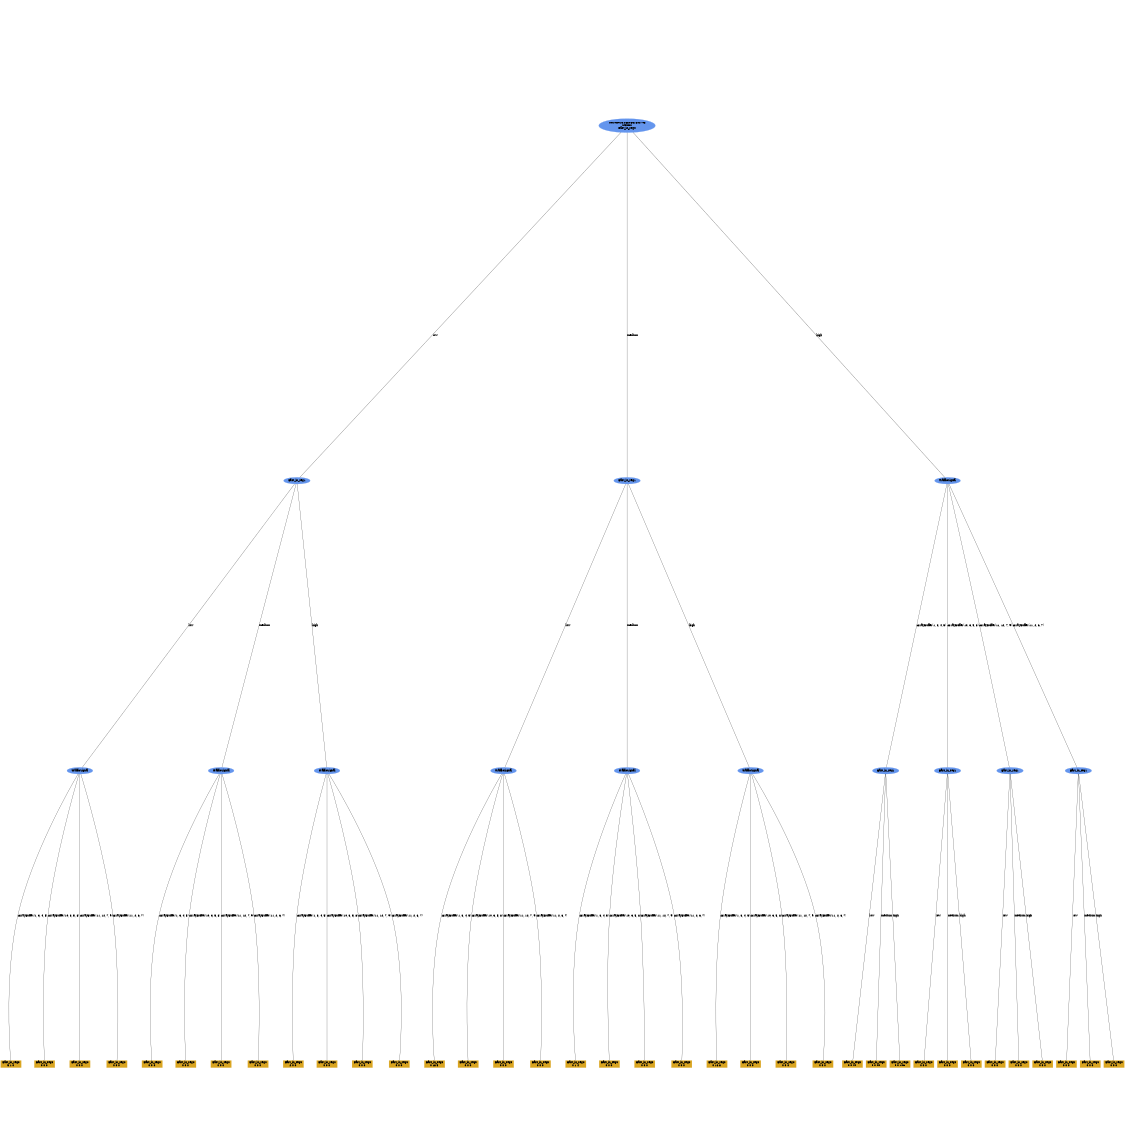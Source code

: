 digraph "DD" {
size = "7.5,10"
ratio=1.0;
center = true;
edge [dir = none];
{ rank = same; node [shape=ellipse, style=filled, color=cornflowerblue];"30441" [label="score=915.2680831602798\nN=250\nEast_in_seg0"];}
{ rank = same; node [shape=ellipse, style=filled, color=cornflowerblue];"30454" [label="East_in_seg1"];}
{ rank = same; node [shape=ellipse, style=filled, color=cornflowerblue];"30467" [label="East_in_seg1"];}
{ rank = same; node [shape=ellipse, style=filled, color=cornflowerblue];"30480" [label="TrafficSignal"];}
{ rank = same; node [shape=ellipse, style=filled, color=cornflowerblue];"30490" [label="TrafficSignal"];}
{ rank = same; node [shape=ellipse, style=filled, color=cornflowerblue];"30500" [label="TrafficSignal"];}
{ rank = same; node [shape=ellipse, style=filled, color=cornflowerblue];"30510" [label="TrafficSignal"];}
{ rank = same; node [shape=ellipse, style=filled, color=cornflowerblue];"30520" [label="TrafficSignal"];}
{ rank = same; node [shape=ellipse, style=filled, color=cornflowerblue];"30530" [label="TrafficSignal"];}
{ rank = same; node [shape=ellipse, style=filled, color=cornflowerblue];"30540" [label="TrafficSignal"];}
{ rank = same; node [shape=ellipse, style=filled, color=cornflowerblue];"30549" [label="East_in_seg1"];}
{ rank = same; node [shape=ellipse, style=filled, color=cornflowerblue];"30557" [label="East_in_seg1"];}
{ rank = same; node [shape=ellipse, style=filled, color=cornflowerblue];"30565" [label="East_in_seg1"];}
{ rank = same; node [shape=ellipse, style=filled, color=cornflowerblue];"30573" [label="East_in_seg1"];}
{ rank = same; node [shape=box, style=filled, color=goldenrod];"30491" [label="East_in_seg0\n5 1 0 "];}
{ rank = same; node [shape=box, style=filled, color=goldenrod];"30492" [label="East_in_seg0\n0 0 0 "];}
{ rank = same; node [shape=box, style=filled, color=goldenrod];"30493" [label="East_in_seg0\n0 0 0 "];}
{ rank = same; node [shape=box, style=filled, color=goldenrod];"30494" [label="East_in_seg0\n0 0 0 "];}
{ rank = same; node [shape=box, style=filled, color=goldenrod];"30501" [label="East_in_seg0\n0 0 0 "];}
{ rank = same; node [shape=box, style=filled, color=goldenrod];"30502" [label="East_in_seg0\n0 0 0 "];}
{ rank = same; node [shape=box, style=filled, color=goldenrod];"30503" [label="East_in_seg0\n0 0 0 "];}
{ rank = same; node [shape=box, style=filled, color=goldenrod];"30504" [label="East_in_seg0\n0 0 0 "];}
{ rank = same; node [shape=box, style=filled, color=goldenrod];"30511" [label="East_in_seg0\n2 0 0 "];}
{ rank = same; node [shape=box, style=filled, color=goldenrod];"30512" [label="East_in_seg0\n0 0 0 "];}
{ rank = same; node [shape=box, style=filled, color=goldenrod];"30513" [label="East_in_seg0\n0 0 0 "];}
{ rank = same; node [shape=box, style=filled, color=goldenrod];"30514" [label="East_in_seg0\n0 0 0 "];}
{ rank = same; node [shape=box, style=filled, color=goldenrod];"30521" [label="East_in_seg0\n0 18 5 "];}
{ rank = same; node [shape=box, style=filled, color=goldenrod];"30522" [label="East_in_seg0\n0 0 0 "];}
{ rank = same; node [shape=box, style=filled, color=goldenrod];"30523" [label="East_in_seg0\n0 0 0 "];}
{ rank = same; node [shape=box, style=filled, color=goldenrod];"30524" [label="East_in_seg0\n0 0 0 "];}
{ rank = same; node [shape=box, style=filled, color=goldenrod];"30531" [label="East_in_seg0\n0 1 4 "];}
{ rank = same; node [shape=box, style=filled, color=goldenrod];"30532" [label="East_in_seg0\n0 0 0 "];}
{ rank = same; node [shape=box, style=filled, color=goldenrod];"30533" [label="East_in_seg0\n0 0 0 "];}
{ rank = same; node [shape=box, style=filled, color=goldenrod];"30534" [label="East_in_seg0\n0 0 0 "];}
{ rank = same; node [shape=box, style=filled, color=goldenrod];"30541" [label="East_in_seg0\n0 16 8 "];}
{ rank = same; node [shape=box, style=filled, color=goldenrod];"30542" [label="East_in_seg0\n0 0 0 "];}
{ rank = same; node [shape=box, style=filled, color=goldenrod];"30543" [label="East_in_seg0\n0 0 0 "];}
{ rank = same; node [shape=box, style=filled, color=goldenrod];"30544" [label="East_in_seg0\n0 0 0 "];}
{ rank = same; node [shape=box, style=filled, color=goldenrod];"30550" [label="East_in_seg0\n0 0 44 "];}
{ rank = same; node [shape=box, style=filled, color=goldenrod];"30551" [label="East_in_seg0\n0 0 40 "];}
{ rank = same; node [shape=box, style=filled, color=goldenrod];"30552" [label="East_in_seg0\n0 0 106 "];}
{ rank = same; node [shape=box, style=filled, color=goldenrod];"30558" [label="East_in_seg0\n0 0 0 "];}
{ rank = same; node [shape=box, style=filled, color=goldenrod];"30559" [label="East_in_seg0\n0 0 0 "];}
{ rank = same; node [shape=box, style=filled, color=goldenrod];"30560" [label="East_in_seg0\n0 0 0 "];}
{ rank = same; node [shape=box, style=filled, color=goldenrod];"30566" [label="East_in_seg0\n0 0 0 "];}
{ rank = same; node [shape=box, style=filled, color=goldenrod];"30567" [label="East_in_seg0\n0 0 0 "];}
{ rank = same; node [shape=box, style=filled, color=goldenrod];"30568" [label="East_in_seg0\n0 0 0 "];}
{ rank = same; node [shape=box, style=filled, color=goldenrod];"30574" [label="East_in_seg0\n0 0 0 "];}
{ rank = same; node [shape=box, style=filled, color=goldenrod];"30575" [label="East_in_seg0\n0 0 0 "];}
{ rank = same; node [shape=box, style=filled, color=goldenrod];"30576" [label="East_in_seg0\n0 0 0 "];}
"30441" -> "30454" [label = "low"];
"30441" -> "30467" [label = "medium"];
"30441" -> "30480" [label = "high"];
"30454" -> "30490" [label = "low"];
"30454" -> "30500" [label = "medium"];
"30454" -> "30510" [label = "high"];
"30467" -> "30520" [label = "low"];
"30467" -> "30530" [label = "medium"];
"30467" -> "30540" [label = "high"];
"30480" -> "30549" [label = "ArrayBuffer(1, 3, 4, 5)"];
"30480" -> "30557" [label = "ArrayBuffer(10, 3, 5, 8)"];
"30480" -> "30565" [label = "ArrayBuffer(11, 12, 7, 9)"];
"30480" -> "30573" [label = "ArrayBuffer(11, 2, 6, 7)"];
"30490" -> "30491" [label = "ArrayBuffer(1, 3, 4, 5)"];
"30490" -> "30492" [label = "ArrayBuffer(10, 3, 5, 8)"];
"30490" -> "30493" [label = "ArrayBuffer(11, 12, 7, 9)"];
"30490" -> "30494" [label = "ArrayBuffer(11, 2, 6, 7)"];
"30500" -> "30501" [label = "ArrayBuffer(1, 3, 4, 5)"];
"30500" -> "30502" [label = "ArrayBuffer(10, 3, 5, 8)"];
"30500" -> "30503" [label = "ArrayBuffer(11, 12, 7, 9)"];
"30500" -> "30504" [label = "ArrayBuffer(11, 2, 6, 7)"];
"30510" -> "30511" [label = "ArrayBuffer(1, 3, 4, 5)"];
"30510" -> "30512" [label = "ArrayBuffer(10, 3, 5, 8)"];
"30510" -> "30513" [label = "ArrayBuffer(11, 12, 7, 9)"];
"30510" -> "30514" [label = "ArrayBuffer(11, 2, 6, 7)"];
"30520" -> "30521" [label = "ArrayBuffer(1, 3, 4, 5)"];
"30520" -> "30522" [label = "ArrayBuffer(10, 3, 5, 8)"];
"30520" -> "30523" [label = "ArrayBuffer(11, 12, 7, 9)"];
"30520" -> "30524" [label = "ArrayBuffer(11, 2, 6, 7)"];
"30530" -> "30531" [label = "ArrayBuffer(1, 3, 4, 5)"];
"30530" -> "30532" [label = "ArrayBuffer(10, 3, 5, 8)"];
"30530" -> "30533" [label = "ArrayBuffer(11, 12, 7, 9)"];
"30530" -> "30534" [label = "ArrayBuffer(11, 2, 6, 7)"];
"30540" -> "30541" [label = "ArrayBuffer(1, 3, 4, 5)"];
"30540" -> "30542" [label = "ArrayBuffer(10, 3, 5, 8)"];
"30540" -> "30543" [label = "ArrayBuffer(11, 12, 7, 9)"];
"30540" -> "30544" [label = "ArrayBuffer(11, 2, 6, 7)"];
"30549" -> "30550" [label = "low"];
"30549" -> "30551" [label = "medium"];
"30549" -> "30552" [label = "high"];
"30557" -> "30558" [label = "low"];
"30557" -> "30559" [label = "medium"];
"30557" -> "30560" [label = "high"];
"30565" -> "30566" [label = "low"];
"30565" -> "30567" [label = "medium"];
"30565" -> "30568" [label = "high"];
"30573" -> "30574" [label = "low"];
"30573" -> "30575" [label = "medium"];
"30573" -> "30576" [label = "high"];

}
